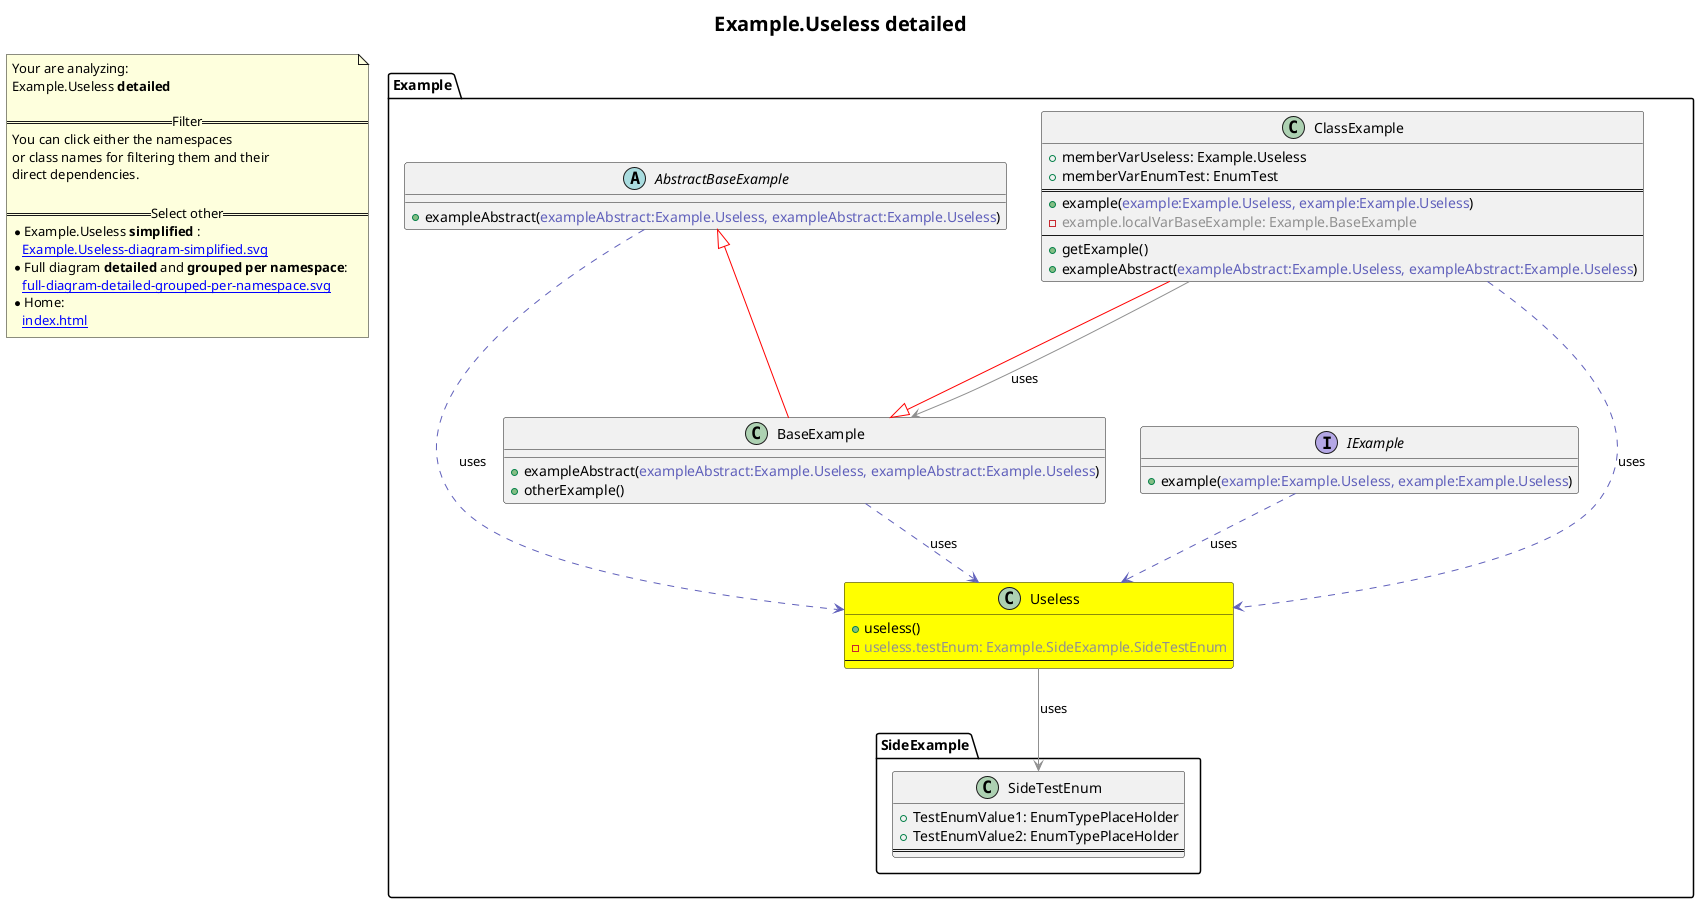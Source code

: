 @startuml
title <size:20>Example.Useless **detailed** </size>
note "Your are analyzing:\nExample.Useless **detailed** \n\n==Filter==\nYou can click either the namespaces \nor class names for filtering them and their\ndirect dependencies.\n\n==Select other==\n* Example.Useless **simplified** :\n   [[Example.Useless-diagram-simplified.svg]]\n* Full diagram **detailed** and **grouped per namespace**:\n   [[full-diagram-detailed-grouped-per-namespace.svg]]\n* Home:\n   [[index.html]]" as FloatingNote
class Example.Useless [[Example.Useless-diagram-detailed.svg]] #yellow {
  + useless(<font color="6060BB"></font>)
  - <font color="909090">useless.testEnum: Example.SideExample.SideTestEnum</font>
--
}
class Example.ClassExample [[Example.ClassExample-diagram-detailed.svg]]  {
  + memberVarUseless: Example.Useless
  + memberVarEnumTest: EnumTest
==
  + example(<font color="6060BB">example:Example.Useless, example:Example.Useless</font>)
  - <font color="909090">example.localVarBaseExample: Example.BaseExample</font>
--
  + getExample(<font color="6060BB"></font>)
  + exampleAbstract(<font color="6060BB">exampleAbstract:Example.Useless, exampleAbstract:Example.Useless</font>)
}
interface Example.IExample [[Example.IExample-diagram-detailed.svg]]  {
  + example(<font color="6060BB">example:Example.Useless, example:Example.Useless</font>)
}
abstract class Example.AbstractBaseExample [[Example.AbstractBaseExample-diagram-detailed.svg]]  {
  + exampleAbstract(<font color="6060BB">exampleAbstract:Example.Useless, exampleAbstract:Example.Useless</font>)
}
class Example.BaseExample [[Example.BaseExample-diagram-detailed.svg]]  {
  + exampleAbstract(<font color="6060BB">exampleAbstract:Example.Useless, exampleAbstract:Example.Useless</font>)
  + otherExample(<font color="6060BB"></font>)
}
  class Example.SideExample.SideTestEnum [[Example.SideExample.SideTestEnum-diagram-detailed.svg]]  {
    + TestEnumValue1: EnumTypePlaceHolder
    + TestEnumValue2: EnumTypePlaceHolder
==
  }
 ' *************************************** 
 ' *************************************** 
 ' *************************************** 
' Class relations extracted from namespace:
' Example
Example.Useless -[#909090]-> Example.SideExample.SideTestEnum  : uses 
Example.BaseExample <|-[#red]- Example.ClassExample
Example.ClassExample .[#6060BB].> Example.Useless  : uses 
Example.ClassExample -[#909090]-> Example.BaseExample  : uses 
Example.IExample .[#6060BB].> Example.Useless  : uses 
Example.AbstractBaseExample .[#6060BB].> Example.Useless  : uses 
Example.AbstractBaseExample <|-[#red]- Example.BaseExample
Example.BaseExample .[#6060BB].> Example.Useless  : uses 
' Class relations extracted from namespace:
' Example.SideExample
@enduml